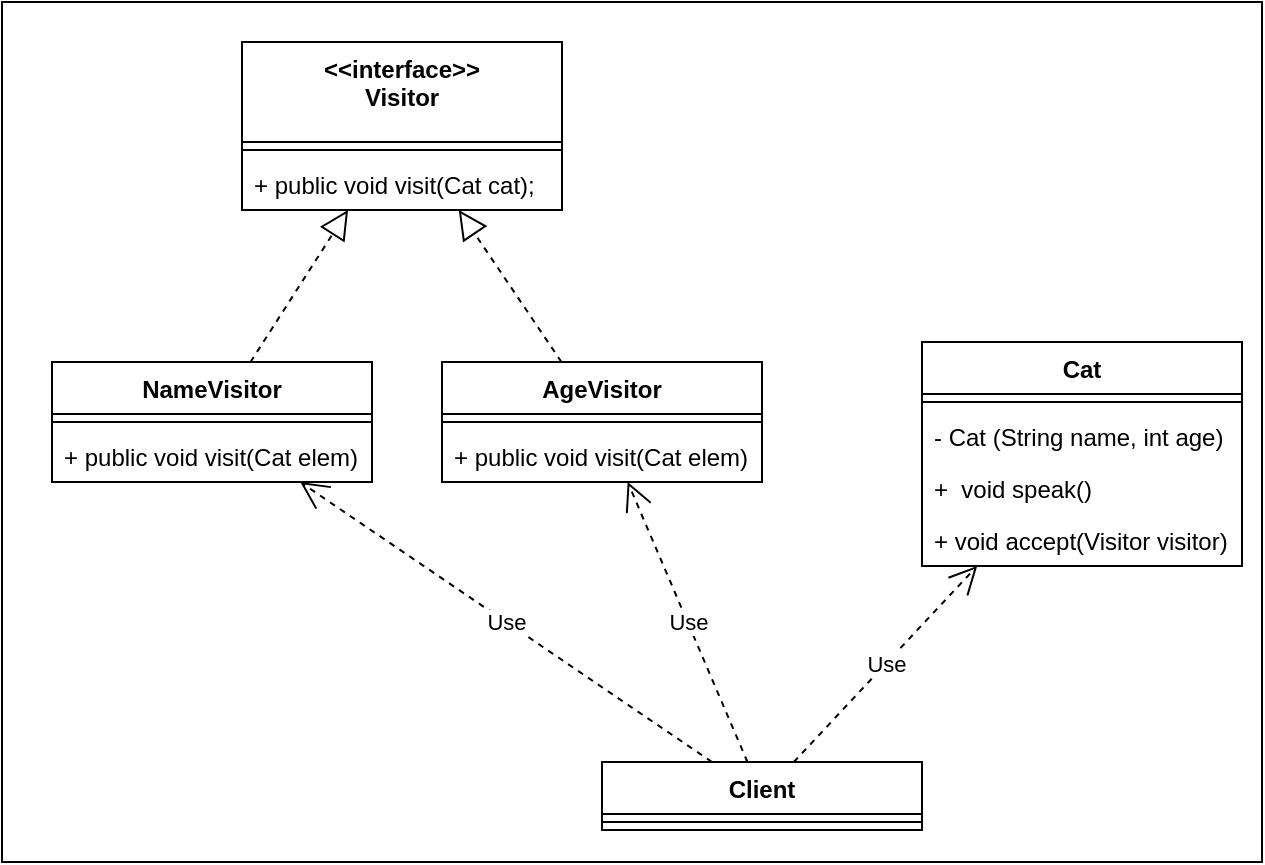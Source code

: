 <mxfile version="20.0.4" type="device" pages="2"><diagram id="9-1EW3c-ApRoYYl5yL0n" name="Page-1"><mxGraphModel dx="1073" dy="1577" grid="1" gridSize="10" guides="1" tooltips="1" connect="1" arrows="1" fold="1" page="1" pageScale="1" pageWidth="827" pageHeight="1169" math="0" shadow="0"><root><mxCell id="0"/><mxCell id="1" parent="0"/><mxCell id="EV9qd6RFRILzfAvWYmbJ-29" value="" style="rounded=0;whiteSpace=wrap;html=1;" vertex="1" parent="1"><mxGeometry x="60" y="220" width="630" height="430" as="geometry"/></mxCell><mxCell id="EV9qd6RFRILzfAvWYmbJ-1" value="&lt;&lt;interface&gt;&gt;&#10;Visitor" style="swimlane;fontStyle=1;align=center;verticalAlign=top;childLayout=stackLayout;horizontal=1;startSize=50;horizontalStack=0;resizeParent=1;resizeParentMax=0;resizeLast=0;collapsible=1;marginBottom=0;" vertex="1" parent="1"><mxGeometry x="180" y="240" width="160" height="84" as="geometry"/></mxCell><mxCell id="EV9qd6RFRILzfAvWYmbJ-3" value="" style="line;strokeWidth=1;fillColor=none;align=left;verticalAlign=middle;spacingTop=-1;spacingLeft=3;spacingRight=3;rotatable=0;labelPosition=right;points=[];portConstraint=eastwest;" vertex="1" parent="EV9qd6RFRILzfAvWYmbJ-1"><mxGeometry y="50" width="160" height="8" as="geometry"/></mxCell><mxCell id="EV9qd6RFRILzfAvWYmbJ-4" value="+ public void visit(Cat cat);" style="text;strokeColor=none;fillColor=none;align=left;verticalAlign=top;spacingLeft=4;spacingRight=4;overflow=hidden;rotatable=0;points=[[0,0.5],[1,0.5]];portConstraint=eastwest;" vertex="1" parent="EV9qd6RFRILzfAvWYmbJ-1"><mxGeometry y="58" width="160" height="26" as="geometry"/></mxCell><mxCell id="EV9qd6RFRILzfAvWYmbJ-8" value="NameVisitor" style="swimlane;fontStyle=1;align=center;verticalAlign=top;childLayout=stackLayout;horizontal=1;startSize=26;horizontalStack=0;resizeParent=1;resizeParentMax=0;resizeLast=0;collapsible=1;marginBottom=0;" vertex="1" parent="1"><mxGeometry x="85" y="400" width="160" height="60" as="geometry"/></mxCell><mxCell id="EV9qd6RFRILzfAvWYmbJ-10" value="" style="line;strokeWidth=1;fillColor=none;align=left;verticalAlign=middle;spacingTop=-1;spacingLeft=3;spacingRight=3;rotatable=0;labelPosition=right;points=[];portConstraint=eastwest;" vertex="1" parent="EV9qd6RFRILzfAvWYmbJ-8"><mxGeometry y="26" width="160" height="8" as="geometry"/></mxCell><mxCell id="EV9qd6RFRILzfAvWYmbJ-11" value="+ public void visit(Cat elem)" style="text;strokeColor=none;fillColor=none;align=left;verticalAlign=top;spacingLeft=4;spacingRight=4;overflow=hidden;rotatable=0;points=[[0,0.5],[1,0.5]];portConstraint=eastwest;" vertex="1" parent="EV9qd6RFRILzfAvWYmbJ-8"><mxGeometry y="34" width="160" height="26" as="geometry"/></mxCell><mxCell id="EV9qd6RFRILzfAvWYmbJ-12" value="AgeVisitor" style="swimlane;fontStyle=1;align=center;verticalAlign=top;childLayout=stackLayout;horizontal=1;startSize=26;horizontalStack=0;resizeParent=1;resizeParentMax=0;resizeLast=0;collapsible=1;marginBottom=0;" vertex="1" parent="1"><mxGeometry x="280" y="400" width="160" height="60" as="geometry"/></mxCell><mxCell id="EV9qd6RFRILzfAvWYmbJ-13" value="" style="line;strokeWidth=1;fillColor=none;align=left;verticalAlign=middle;spacingTop=-1;spacingLeft=3;spacingRight=3;rotatable=0;labelPosition=right;points=[];portConstraint=eastwest;" vertex="1" parent="EV9qd6RFRILzfAvWYmbJ-12"><mxGeometry y="26" width="160" height="8" as="geometry"/></mxCell><mxCell id="EV9qd6RFRILzfAvWYmbJ-14" value="+ public void visit(Cat elem)" style="text;strokeColor=none;fillColor=none;align=left;verticalAlign=top;spacingLeft=4;spacingRight=4;overflow=hidden;rotatable=0;points=[[0,0.5],[1,0.5]];portConstraint=eastwest;" vertex="1" parent="EV9qd6RFRILzfAvWYmbJ-12"><mxGeometry y="34" width="160" height="26" as="geometry"/></mxCell><mxCell id="EV9qd6RFRILzfAvWYmbJ-15" value="" style="endArrow=block;dashed=1;endFill=0;endSize=12;html=1;rounded=0;" edge="1" parent="1" source="EV9qd6RFRILzfAvWYmbJ-8" target="EV9qd6RFRILzfAvWYmbJ-1"><mxGeometry width="160" relative="1" as="geometry"><mxPoint x="230" y="640" as="sourcePoint"/><mxPoint x="390" y="640" as="targetPoint"/></mxGeometry></mxCell><mxCell id="EV9qd6RFRILzfAvWYmbJ-16" value="" style="endArrow=block;dashed=1;endFill=0;endSize=12;html=1;rounded=0;" edge="1" parent="1" source="EV9qd6RFRILzfAvWYmbJ-12" target="EV9qd6RFRILzfAvWYmbJ-1"><mxGeometry width="160" relative="1" as="geometry"><mxPoint x="194.257" y="410" as="sourcePoint"/><mxPoint x="243.041" y="334" as="targetPoint"/></mxGeometry></mxCell><mxCell id="EV9qd6RFRILzfAvWYmbJ-21" value="Cat" style="swimlane;fontStyle=1;align=center;verticalAlign=top;childLayout=stackLayout;horizontal=1;startSize=26;horizontalStack=0;resizeParent=1;resizeParentMax=0;resizeLast=0;collapsible=1;marginBottom=0;" vertex="1" parent="1"><mxGeometry x="520" y="390" width="160" height="112" as="geometry"/></mxCell><mxCell id="EV9qd6RFRILzfAvWYmbJ-23" value="" style="line;strokeWidth=1;fillColor=none;align=left;verticalAlign=middle;spacingTop=-1;spacingLeft=3;spacingRight=3;rotatable=0;labelPosition=right;points=[];portConstraint=eastwest;" vertex="1" parent="EV9qd6RFRILzfAvWYmbJ-21"><mxGeometry y="26" width="160" height="8" as="geometry"/></mxCell><mxCell id="EV9qd6RFRILzfAvWYmbJ-24" value="- Cat (String name, int age)&#10;" style="text;strokeColor=none;fillColor=none;align=left;verticalAlign=top;spacingLeft=4;spacingRight=4;overflow=hidden;rotatable=0;points=[[0,0.5],[1,0.5]];portConstraint=eastwest;" vertex="1" parent="EV9qd6RFRILzfAvWYmbJ-21"><mxGeometry y="34" width="160" height="26" as="geometry"/></mxCell><mxCell id="EV9qd6RFRILzfAvWYmbJ-25" value="+  void speak()&#10;&#10;" style="text;strokeColor=none;fillColor=none;align=left;verticalAlign=top;spacingLeft=4;spacingRight=4;overflow=hidden;rotatable=0;points=[[0,0.5],[1,0.5]];portConstraint=eastwest;" vertex="1" parent="EV9qd6RFRILzfAvWYmbJ-21"><mxGeometry y="60" width="160" height="26" as="geometry"/></mxCell><mxCell id="EV9qd6RFRILzfAvWYmbJ-27" value="+ void accept(Visitor visitor)&#10;" style="text;strokeColor=none;fillColor=none;align=left;verticalAlign=top;spacingLeft=4;spacingRight=4;overflow=hidden;rotatable=0;points=[[0,0.5],[1,0.5]];portConstraint=eastwest;" vertex="1" parent="EV9qd6RFRILzfAvWYmbJ-21"><mxGeometry y="86" width="160" height="26" as="geometry"/></mxCell><mxCell id="EV9qd6RFRILzfAvWYmbJ-30" value="Client" style="swimlane;fontStyle=1;align=center;verticalAlign=top;childLayout=stackLayout;horizontal=1;startSize=26;horizontalStack=0;resizeParent=1;resizeParentMax=0;resizeLast=0;collapsible=1;marginBottom=0;" vertex="1" parent="1"><mxGeometry x="360" y="600" width="160" height="34" as="geometry"/></mxCell><mxCell id="EV9qd6RFRILzfAvWYmbJ-32" value="" style="line;strokeWidth=1;fillColor=none;align=left;verticalAlign=middle;spacingTop=-1;spacingLeft=3;spacingRight=3;rotatable=0;labelPosition=right;points=[];portConstraint=eastwest;" vertex="1" parent="EV9qd6RFRILzfAvWYmbJ-30"><mxGeometry y="26" width="160" height="8" as="geometry"/></mxCell><mxCell id="EV9qd6RFRILzfAvWYmbJ-34" value="Use" style="endArrow=open;endSize=12;dashed=1;html=1;rounded=0;" edge="1" parent="1" source="EV9qd6RFRILzfAvWYmbJ-30" target="EV9qd6RFRILzfAvWYmbJ-8"><mxGeometry width="160" relative="1" as="geometry"><mxPoint x="150" y="900" as="sourcePoint"/><mxPoint x="310" y="900" as="targetPoint"/></mxGeometry></mxCell><mxCell id="EV9qd6RFRILzfAvWYmbJ-35" value="Use" style="endArrow=open;endSize=12;dashed=1;html=1;rounded=0;" edge="1" parent="1" source="EV9qd6RFRILzfAvWYmbJ-30" target="EV9qd6RFRILzfAvWYmbJ-12"><mxGeometry width="160" relative="1" as="geometry"><mxPoint x="425" y="610" as="sourcePoint"/><mxPoint x="219.118" y="470" as="targetPoint"/></mxGeometry></mxCell><mxCell id="EV9qd6RFRILzfAvWYmbJ-36" value="Use" style="endArrow=open;endSize=12;dashed=1;html=1;rounded=0;" edge="1" parent="1" source="EV9qd6RFRILzfAvWYmbJ-30" target="EV9qd6RFRILzfAvWYmbJ-21"><mxGeometry width="160" relative="1" as="geometry"><mxPoint x="442.727" y="610" as="sourcePoint"/><mxPoint x="382.834" y="470" as="targetPoint"/></mxGeometry></mxCell></root></mxGraphModel></diagram><diagram id="nMDFl9S5Oft0cE-fQ2Je" name="Page-2"><mxGraphModel dx="751" dy="1104" grid="1" gridSize="10" guides="1" tooltips="1" connect="1" arrows="1" fold="1" page="1" pageScale="1" pageWidth="827" pageHeight="1169" math="0" shadow="0"><root><mxCell id="0"/><mxCell id="1" parent="0"/><mxCell id="7ZLSEOQ2Gbb-WLe5mR7E-1" value="" style="rounded=0;whiteSpace=wrap;html=1;" vertex="1" parent="1"><mxGeometry x="30" y="730" width="770" height="790" as="geometry"/></mxCell><mxCell id="7ZLSEOQ2Gbb-WLe5mR7E-2" value="&lt;&lt;interface&gt;&gt;&#10;Visitor" style="swimlane;fontStyle=1;align=center;verticalAlign=top;childLayout=stackLayout;horizontal=1;startSize=40;horizontalStack=0;resizeParent=1;resizeParentMax=0;resizeLast=0;collapsible=1;marginBottom=0;" vertex="1" parent="1"><mxGeometry x="110" y="760" width="160" height="100" as="geometry"/></mxCell><mxCell id="7ZLSEOQ2Gbb-WLe5mR7E-3" value="" style="line;strokeWidth=1;fillColor=none;align=left;verticalAlign=middle;spacingTop=-1;spacingLeft=3;spacingRight=3;rotatable=0;labelPosition=right;points=[];portConstraint=eastwest;" vertex="1" parent="7ZLSEOQ2Gbb-WLe5mR7E-2"><mxGeometry y="40" width="160" height="8" as="geometry"/></mxCell><mxCell id="7ZLSEOQ2Gbb-WLe5mR7E-4" value="visit(File)" style="text;strokeColor=none;fillColor=none;align=left;verticalAlign=top;spacingLeft=4;spacingRight=4;overflow=hidden;rotatable=0;points=[[0,0.5],[1,0.5]];portConstraint=eastwest;" vertex="1" parent="7ZLSEOQ2Gbb-WLe5mR7E-2"><mxGeometry y="48" width="160" height="26" as="geometry"/></mxCell><mxCell id="7ZLSEOQ2Gbb-WLe5mR7E-5" value="visit(Directory)" style="text;strokeColor=none;fillColor=none;align=left;verticalAlign=top;spacingLeft=4;spacingRight=4;overflow=hidden;rotatable=0;points=[[0,0.5],[1,0.5]];portConstraint=eastwest;" vertex="1" parent="7ZLSEOQ2Gbb-WLe5mR7E-2"><mxGeometry y="74" width="160" height="26" as="geometry"/></mxCell><mxCell id="7ZLSEOQ2Gbb-WLe5mR7E-6" value=" ListVisitor" style="swimlane;fontStyle=1;align=center;verticalAlign=top;childLayout=stackLayout;horizontal=1;startSize=26;horizontalStack=0;resizeParent=1;resizeParentMax=0;resizeLast=0;collapsible=1;marginBottom=0;" vertex="1" parent="1"><mxGeometry x="110" y="940" width="160" height="112" as="geometry"/></mxCell><mxCell id="7ZLSEOQ2Gbb-WLe5mR7E-7" value="currentdir" style="text;strokeColor=none;fillColor=none;align=left;verticalAlign=top;spacingLeft=4;spacingRight=4;overflow=hidden;rotatable=0;points=[[0,0.5],[1,0.5]];portConstraint=eastwest;" vertex="1" parent="7ZLSEOQ2Gbb-WLe5mR7E-6"><mxGeometry y="26" width="160" height="26" as="geometry"/></mxCell><mxCell id="7ZLSEOQ2Gbb-WLe5mR7E-8" value="" style="line;strokeWidth=1;fillColor=none;align=left;verticalAlign=middle;spacingTop=-1;spacingLeft=3;spacingRight=3;rotatable=0;labelPosition=right;points=[];portConstraint=eastwest;" vertex="1" parent="7ZLSEOQ2Gbb-WLe5mR7E-6"><mxGeometry y="52" width="160" height="8" as="geometry"/></mxCell><mxCell id="7ZLSEOQ2Gbb-WLe5mR7E-9" value="visit(File)" style="text;strokeColor=none;fillColor=none;align=left;verticalAlign=top;spacingLeft=4;spacingRight=4;overflow=hidden;rotatable=0;points=[[0,0.5],[1,0.5]];portConstraint=eastwest;" vertex="1" parent="7ZLSEOQ2Gbb-WLe5mR7E-6"><mxGeometry y="60" width="160" height="26" as="geometry"/></mxCell><mxCell id="7ZLSEOQ2Gbb-WLe5mR7E-10" value="visit(Directory)" style="text;strokeColor=none;fillColor=none;align=left;verticalAlign=top;spacingLeft=4;spacingRight=4;overflow=hidden;rotatable=0;points=[[0,0.5],[1,0.5]];portConstraint=eastwest;" vertex="1" parent="7ZLSEOQ2Gbb-WLe5mR7E-6"><mxGeometry y="86" width="160" height="26" as="geometry"/></mxCell><mxCell id="7ZLSEOQ2Gbb-WLe5mR7E-11" value="" style="endArrow=block;dashed=1;endFill=0;endSize=12;html=1;rounded=0;" edge="1" parent="1" source="7ZLSEOQ2Gbb-WLe5mR7E-6" target="7ZLSEOQ2Gbb-WLe5mR7E-2"><mxGeometry width="160" relative="1" as="geometry"><mxPoint x="194.257" y="410.0" as="sourcePoint"/><mxPoint x="243.041" y="334" as="targetPoint"/></mxGeometry></mxCell><mxCell id="7ZLSEOQ2Gbb-WLe5mR7E-12" value="Client" style="swimlane;fontStyle=1;align=center;verticalAlign=top;childLayout=stackLayout;horizontal=1;startSize=26;horizontalStack=0;resizeParent=1;resizeParentMax=0;resizeLast=0;collapsible=1;marginBottom=0;" vertex="1" parent="1"><mxGeometry x="254" y="1450" width="160" height="34" as="geometry"/></mxCell><mxCell id="7ZLSEOQ2Gbb-WLe5mR7E-13" value="" style="line;strokeWidth=1;fillColor=none;align=left;verticalAlign=middle;spacingTop=-1;spacingLeft=3;spacingRight=3;rotatable=0;labelPosition=right;points=[];portConstraint=eastwest;" vertex="1" parent="7ZLSEOQ2Gbb-WLe5mR7E-12"><mxGeometry y="26" width="160" height="8" as="geometry"/></mxCell><mxCell id="7ZLSEOQ2Gbb-WLe5mR7E-14" value="Use" style="endArrow=open;endSize=12;dashed=1;html=1;rounded=0;" edge="1" parent="1" source="7ZLSEOQ2Gbb-WLe5mR7E-12" target="7ZLSEOQ2Gbb-WLe5mR7E-6"><mxGeometry width="160" relative="1" as="geometry"><mxPoint x="425.0" y="1240" as="sourcePoint"/><mxPoint x="219.118" y="1100.0" as="targetPoint"/></mxGeometry></mxCell><mxCell id="7ZLSEOQ2Gbb-WLe5mR7E-15" value="&lt;&lt;interface&gt;&gt;&#10;Element" style="swimlane;fontStyle=1;align=center;verticalAlign=top;childLayout=stackLayout;horizontal=1;startSize=40;horizontalStack=0;resizeParent=1;resizeParentMax=0;resizeLast=0;collapsible=1;marginBottom=0;" vertex="1" parent="1"><mxGeometry x="460" y="760" width="160" height="74" as="geometry"/></mxCell><mxCell id="7ZLSEOQ2Gbb-WLe5mR7E-16" value="" style="line;strokeWidth=1;fillColor=none;align=left;verticalAlign=middle;spacingTop=-1;spacingLeft=3;spacingRight=3;rotatable=0;labelPosition=right;points=[];portConstraint=eastwest;" vertex="1" parent="7ZLSEOQ2Gbb-WLe5mR7E-15"><mxGeometry y="40" width="160" height="8" as="geometry"/></mxCell><mxCell id="7ZLSEOQ2Gbb-WLe5mR7E-17" value="accept" style="text;strokeColor=none;fillColor=none;align=left;verticalAlign=top;spacingLeft=4;spacingRight=4;overflow=hidden;rotatable=0;points=[[0,0.5],[1,0.5]];portConstraint=eastwest;" vertex="1" parent="7ZLSEOQ2Gbb-WLe5mR7E-15"><mxGeometry y="48" width="160" height="26" as="geometry"/></mxCell><mxCell id="7ZLSEOQ2Gbb-WLe5mR7E-18" value="Entry" style="swimlane;fontStyle=1;align=center;verticalAlign=top;childLayout=stackLayout;horizontal=1;startSize=26;horizontalStack=0;resizeParent=1;resizeParentMax=0;resizeLast=0;collapsible=1;marginBottom=0;" vertex="1" parent="1"><mxGeometry x="460" y="900" width="160" height="138" as="geometry"/></mxCell><mxCell id="7ZLSEOQ2Gbb-WLe5mR7E-19" value="" style="line;strokeWidth=1;fillColor=none;align=left;verticalAlign=middle;spacingTop=-1;spacingLeft=3;spacingRight=3;rotatable=0;labelPosition=right;points=[];portConstraint=eastwest;" vertex="1" parent="7ZLSEOQ2Gbb-WLe5mR7E-18"><mxGeometry y="26" width="160" height="8" as="geometry"/></mxCell><mxCell id="7ZLSEOQ2Gbb-WLe5mR7E-20" value="getName" style="text;strokeColor=none;fillColor=none;align=left;verticalAlign=top;spacingLeft=4;spacingRight=4;overflow=hidden;rotatable=0;points=[[0,0.5],[1,0.5]];portConstraint=eastwest;" vertex="1" parent="7ZLSEOQ2Gbb-WLe5mR7E-18"><mxGeometry y="34" width="160" height="26" as="geometry"/></mxCell><mxCell id="7ZLSEOQ2Gbb-WLe5mR7E-21" value="getSize" style="text;strokeColor=none;fillColor=none;align=left;verticalAlign=top;spacingLeft=4;spacingRight=4;overflow=hidden;rotatable=0;points=[[0,0.5],[1,0.5]];portConstraint=eastwest;" vertex="1" parent="7ZLSEOQ2Gbb-WLe5mR7E-18"><mxGeometry y="60" width="160" height="26" as="geometry"/></mxCell><mxCell id="7ZLSEOQ2Gbb-WLe5mR7E-22" value="add" style="text;strokeColor=none;fillColor=none;align=left;verticalAlign=top;spacingLeft=4;spacingRight=4;overflow=hidden;rotatable=0;points=[[0,0.5],[1,0.5]];portConstraint=eastwest;" vertex="1" parent="7ZLSEOQ2Gbb-WLe5mR7E-18"><mxGeometry y="86" width="160" height="26" as="geometry"/></mxCell><mxCell id="7ZLSEOQ2Gbb-WLe5mR7E-23" value="iterator" style="text;strokeColor=none;fillColor=none;align=left;verticalAlign=top;spacingLeft=4;spacingRight=4;overflow=hidden;rotatable=0;points=[[0,0.5],[1,0.5]];portConstraint=eastwest;" vertex="1" parent="7ZLSEOQ2Gbb-WLe5mR7E-18"><mxGeometry y="112" width="160" height="26" as="geometry"/></mxCell><mxCell id="7ZLSEOQ2Gbb-WLe5mR7E-24" value="File" style="swimlane;fontStyle=1;align=center;verticalAlign=top;childLayout=stackLayout;horizontal=1;startSize=26;horizontalStack=0;resizeParent=1;resizeParentMax=0;resizeLast=0;collapsible=1;marginBottom=0;" vertex="1" parent="1"><mxGeometry x="360" y="1140" width="160" height="164" as="geometry"/></mxCell><mxCell id="7ZLSEOQ2Gbb-WLe5mR7E-25" value="name" style="text;strokeColor=none;fillColor=none;align=left;verticalAlign=top;spacingLeft=4;spacingRight=4;overflow=hidden;rotatable=0;points=[[0,0.5],[1,0.5]];portConstraint=eastwest;" vertex="1" parent="7ZLSEOQ2Gbb-WLe5mR7E-24"><mxGeometry y="26" width="160" height="26" as="geometry"/></mxCell><mxCell id="7ZLSEOQ2Gbb-WLe5mR7E-26" value="size" style="text;strokeColor=none;fillColor=none;align=left;verticalAlign=top;spacingLeft=4;spacingRight=4;overflow=hidden;rotatable=0;points=[[0,0.5],[1,0.5]];portConstraint=eastwest;" vertex="1" parent="7ZLSEOQ2Gbb-WLe5mR7E-24"><mxGeometry y="52" width="160" height="26" as="geometry"/></mxCell><mxCell id="7ZLSEOQ2Gbb-WLe5mR7E-27" value="" style="line;strokeWidth=1;fillColor=none;align=left;verticalAlign=middle;spacingTop=-1;spacingLeft=3;spacingRight=3;rotatable=0;labelPosition=right;points=[];portConstraint=eastwest;" vertex="1" parent="7ZLSEOQ2Gbb-WLe5mR7E-24"><mxGeometry y="78" width="160" height="8" as="geometry"/></mxCell><mxCell id="7ZLSEOQ2Gbb-WLe5mR7E-28" value="accept" style="text;strokeColor=none;fillColor=none;align=left;verticalAlign=top;spacingLeft=4;spacingRight=4;overflow=hidden;rotatable=0;points=[[0,0.5],[1,0.5]];portConstraint=eastwest;" vertex="1" parent="7ZLSEOQ2Gbb-WLe5mR7E-24"><mxGeometry y="86" width="160" height="26" as="geometry"/></mxCell><mxCell id="7ZLSEOQ2Gbb-WLe5mR7E-29" value="getName" style="text;strokeColor=none;fillColor=none;align=left;verticalAlign=top;spacingLeft=4;spacingRight=4;overflow=hidden;rotatable=0;points=[[0,0.5],[1,0.5]];portConstraint=eastwest;" vertex="1" parent="7ZLSEOQ2Gbb-WLe5mR7E-24"><mxGeometry y="112" width="160" height="26" as="geometry"/></mxCell><mxCell id="7ZLSEOQ2Gbb-WLe5mR7E-30" value="getSize" style="text;strokeColor=none;fillColor=none;align=left;verticalAlign=top;spacingLeft=4;spacingRight=4;overflow=hidden;rotatable=0;points=[[0,0.5],[1,0.5]];portConstraint=eastwest;" vertex="1" parent="7ZLSEOQ2Gbb-WLe5mR7E-24"><mxGeometry y="138" width="160" height="26" as="geometry"/></mxCell><mxCell id="7ZLSEOQ2Gbb-WLe5mR7E-31" value="Directory" style="swimlane;fontStyle=1;align=center;verticalAlign=top;childLayout=stackLayout;horizontal=1;startSize=26;horizontalStack=0;resizeParent=1;resizeParentMax=0;resizeLast=0;collapsible=1;marginBottom=0;" vertex="1" parent="1"><mxGeometry x="560" y="1140" width="160" height="216" as="geometry"/></mxCell><mxCell id="7ZLSEOQ2Gbb-WLe5mR7E-32" value="name" style="text;strokeColor=none;fillColor=none;align=left;verticalAlign=top;spacingLeft=4;spacingRight=4;overflow=hidden;rotatable=0;points=[[0,0.5],[1,0.5]];portConstraint=eastwest;" vertex="1" parent="7ZLSEOQ2Gbb-WLe5mR7E-31"><mxGeometry y="26" width="160" height="26" as="geometry"/></mxCell><mxCell id="7ZLSEOQ2Gbb-WLe5mR7E-33" value="size" style="text;strokeColor=none;fillColor=none;align=left;verticalAlign=top;spacingLeft=4;spacingRight=4;overflow=hidden;rotatable=0;points=[[0,0.5],[1,0.5]];portConstraint=eastwest;" vertex="1" parent="7ZLSEOQ2Gbb-WLe5mR7E-31"><mxGeometry y="52" width="160" height="26" as="geometry"/></mxCell><mxCell id="7ZLSEOQ2Gbb-WLe5mR7E-34" value="" style="line;strokeWidth=1;fillColor=none;align=left;verticalAlign=middle;spacingTop=-1;spacingLeft=3;spacingRight=3;rotatable=0;labelPosition=right;points=[];portConstraint=eastwest;" vertex="1" parent="7ZLSEOQ2Gbb-WLe5mR7E-31"><mxGeometry y="78" width="160" height="8" as="geometry"/></mxCell><mxCell id="7ZLSEOQ2Gbb-WLe5mR7E-35" value="accept" style="text;strokeColor=none;fillColor=none;align=left;verticalAlign=top;spacingLeft=4;spacingRight=4;overflow=hidden;rotatable=0;points=[[0,0.5],[1,0.5]];portConstraint=eastwest;" vertex="1" parent="7ZLSEOQ2Gbb-WLe5mR7E-31"><mxGeometry y="86" width="160" height="26" as="geometry"/></mxCell><mxCell id="7ZLSEOQ2Gbb-WLe5mR7E-36" value="getName" style="text;strokeColor=none;fillColor=none;align=left;verticalAlign=top;spacingLeft=4;spacingRight=4;overflow=hidden;rotatable=0;points=[[0,0.5],[1,0.5]];portConstraint=eastwest;" vertex="1" parent="7ZLSEOQ2Gbb-WLe5mR7E-31"><mxGeometry y="112" width="160" height="26" as="geometry"/></mxCell><mxCell id="7ZLSEOQ2Gbb-WLe5mR7E-37" value="add" style="text;strokeColor=none;fillColor=none;align=left;verticalAlign=top;spacingLeft=4;spacingRight=4;overflow=hidden;rotatable=0;points=[[0,0.5],[1,0.5]];portConstraint=eastwest;" vertex="1" parent="7ZLSEOQ2Gbb-WLe5mR7E-31"><mxGeometry y="138" width="160" height="26" as="geometry"/></mxCell><mxCell id="7ZLSEOQ2Gbb-WLe5mR7E-38" value="iterator" style="text;strokeColor=none;fillColor=none;align=left;verticalAlign=top;spacingLeft=4;spacingRight=4;overflow=hidden;rotatable=0;points=[[0,0.5],[1,0.5]];portConstraint=eastwest;" vertex="1" parent="7ZLSEOQ2Gbb-WLe5mR7E-31"><mxGeometry y="164" width="160" height="26" as="geometry"/></mxCell><mxCell id="7ZLSEOQ2Gbb-WLe5mR7E-39" value="getSize" style="text;strokeColor=none;fillColor=none;align=left;verticalAlign=top;spacingLeft=4;spacingRight=4;overflow=hidden;rotatable=0;points=[[0,0.5],[1,0.5]];portConstraint=eastwest;" vertex="1" parent="7ZLSEOQ2Gbb-WLe5mR7E-31"><mxGeometry y="190" width="160" height="26" as="geometry"/></mxCell><mxCell id="7ZLSEOQ2Gbb-WLe5mR7E-40" value="Use" style="endArrow=open;endSize=12;dashed=1;html=1;rounded=0;" edge="1" parent="1" source="7ZLSEOQ2Gbb-WLe5mR7E-12" target="7ZLSEOQ2Gbb-WLe5mR7E-24"><mxGeometry width="160" relative="1" as="geometry"><mxPoint x="338.803" y="1460" as="sourcePoint"/><mxPoint x="217.121" y="1062" as="targetPoint"/></mxGeometry></mxCell><mxCell id="7ZLSEOQ2Gbb-WLe5mR7E-41" value="Use" style="endArrow=open;endSize=12;dashed=1;html=1;rounded=0;" edge="1" parent="1" source="7ZLSEOQ2Gbb-WLe5mR7E-12" target="7ZLSEOQ2Gbb-WLe5mR7E-31"><mxGeometry width="160" relative="1" as="geometry"><mxPoint x="351.355" y="1460" as="sourcePoint"/><mxPoint x="414.522" y="1314.0" as="targetPoint"/></mxGeometry></mxCell><mxCell id="7ZLSEOQ2Gbb-WLe5mR7E-42" value="Extends" style="endArrow=block;endSize=16;endFill=0;html=1;rounded=0;" edge="1" parent="1" source="7ZLSEOQ2Gbb-WLe5mR7E-24" target="7ZLSEOQ2Gbb-WLe5mR7E-18"><mxGeometry width="160" relative="1" as="geometry"><mxPoint x="50" y="1320" as="sourcePoint"/><mxPoint x="210" y="1320" as="targetPoint"/></mxGeometry></mxCell><mxCell id="7ZLSEOQ2Gbb-WLe5mR7E-43" value="Extends" style="endArrow=block;endSize=16;endFill=0;html=1;rounded=0;" edge="1" parent="1" source="7ZLSEOQ2Gbb-WLe5mR7E-31" target="7ZLSEOQ2Gbb-WLe5mR7E-18"><mxGeometry width="160" relative="1" as="geometry"><mxPoint x="482.411" y="1150" as="sourcePoint"/><mxPoint x="522.727" y="1048" as="targetPoint"/></mxGeometry></mxCell><mxCell id="7ZLSEOQ2Gbb-WLe5mR7E-44" value="1" style="endArrow=open;html=1;endSize=12;startArrow=diamondThin;startSize=14;startFill=0;edgeStyle=orthogonalEdgeStyle;align=left;verticalAlign=bottom;rounded=0;" edge="1" parent="1" source="7ZLSEOQ2Gbb-WLe5mR7E-31" target="7ZLSEOQ2Gbb-WLe5mR7E-18"><mxGeometry x="-1" y="3" relative="1" as="geometry"><mxPoint x="570" y="1420" as="sourcePoint"/><mxPoint x="730" y="1420" as="targetPoint"/><Array as="points"><mxPoint x="760" y="1248"/><mxPoint x="760" y="980"/></Array></mxGeometry></mxCell><mxCell id="7ZLSEOQ2Gbb-WLe5mR7E-45" value="" style="endArrow=block;dashed=1;endFill=0;endSize=12;html=1;rounded=0;" edge="1" parent="1" source="7ZLSEOQ2Gbb-WLe5mR7E-18" target="7ZLSEOQ2Gbb-WLe5mR7E-15"><mxGeometry width="160" relative="1" as="geometry"><mxPoint x="200" y="950" as="sourcePoint"/><mxPoint x="200" y="870" as="targetPoint"/></mxGeometry></mxCell></root></mxGraphModel></diagram></mxfile>